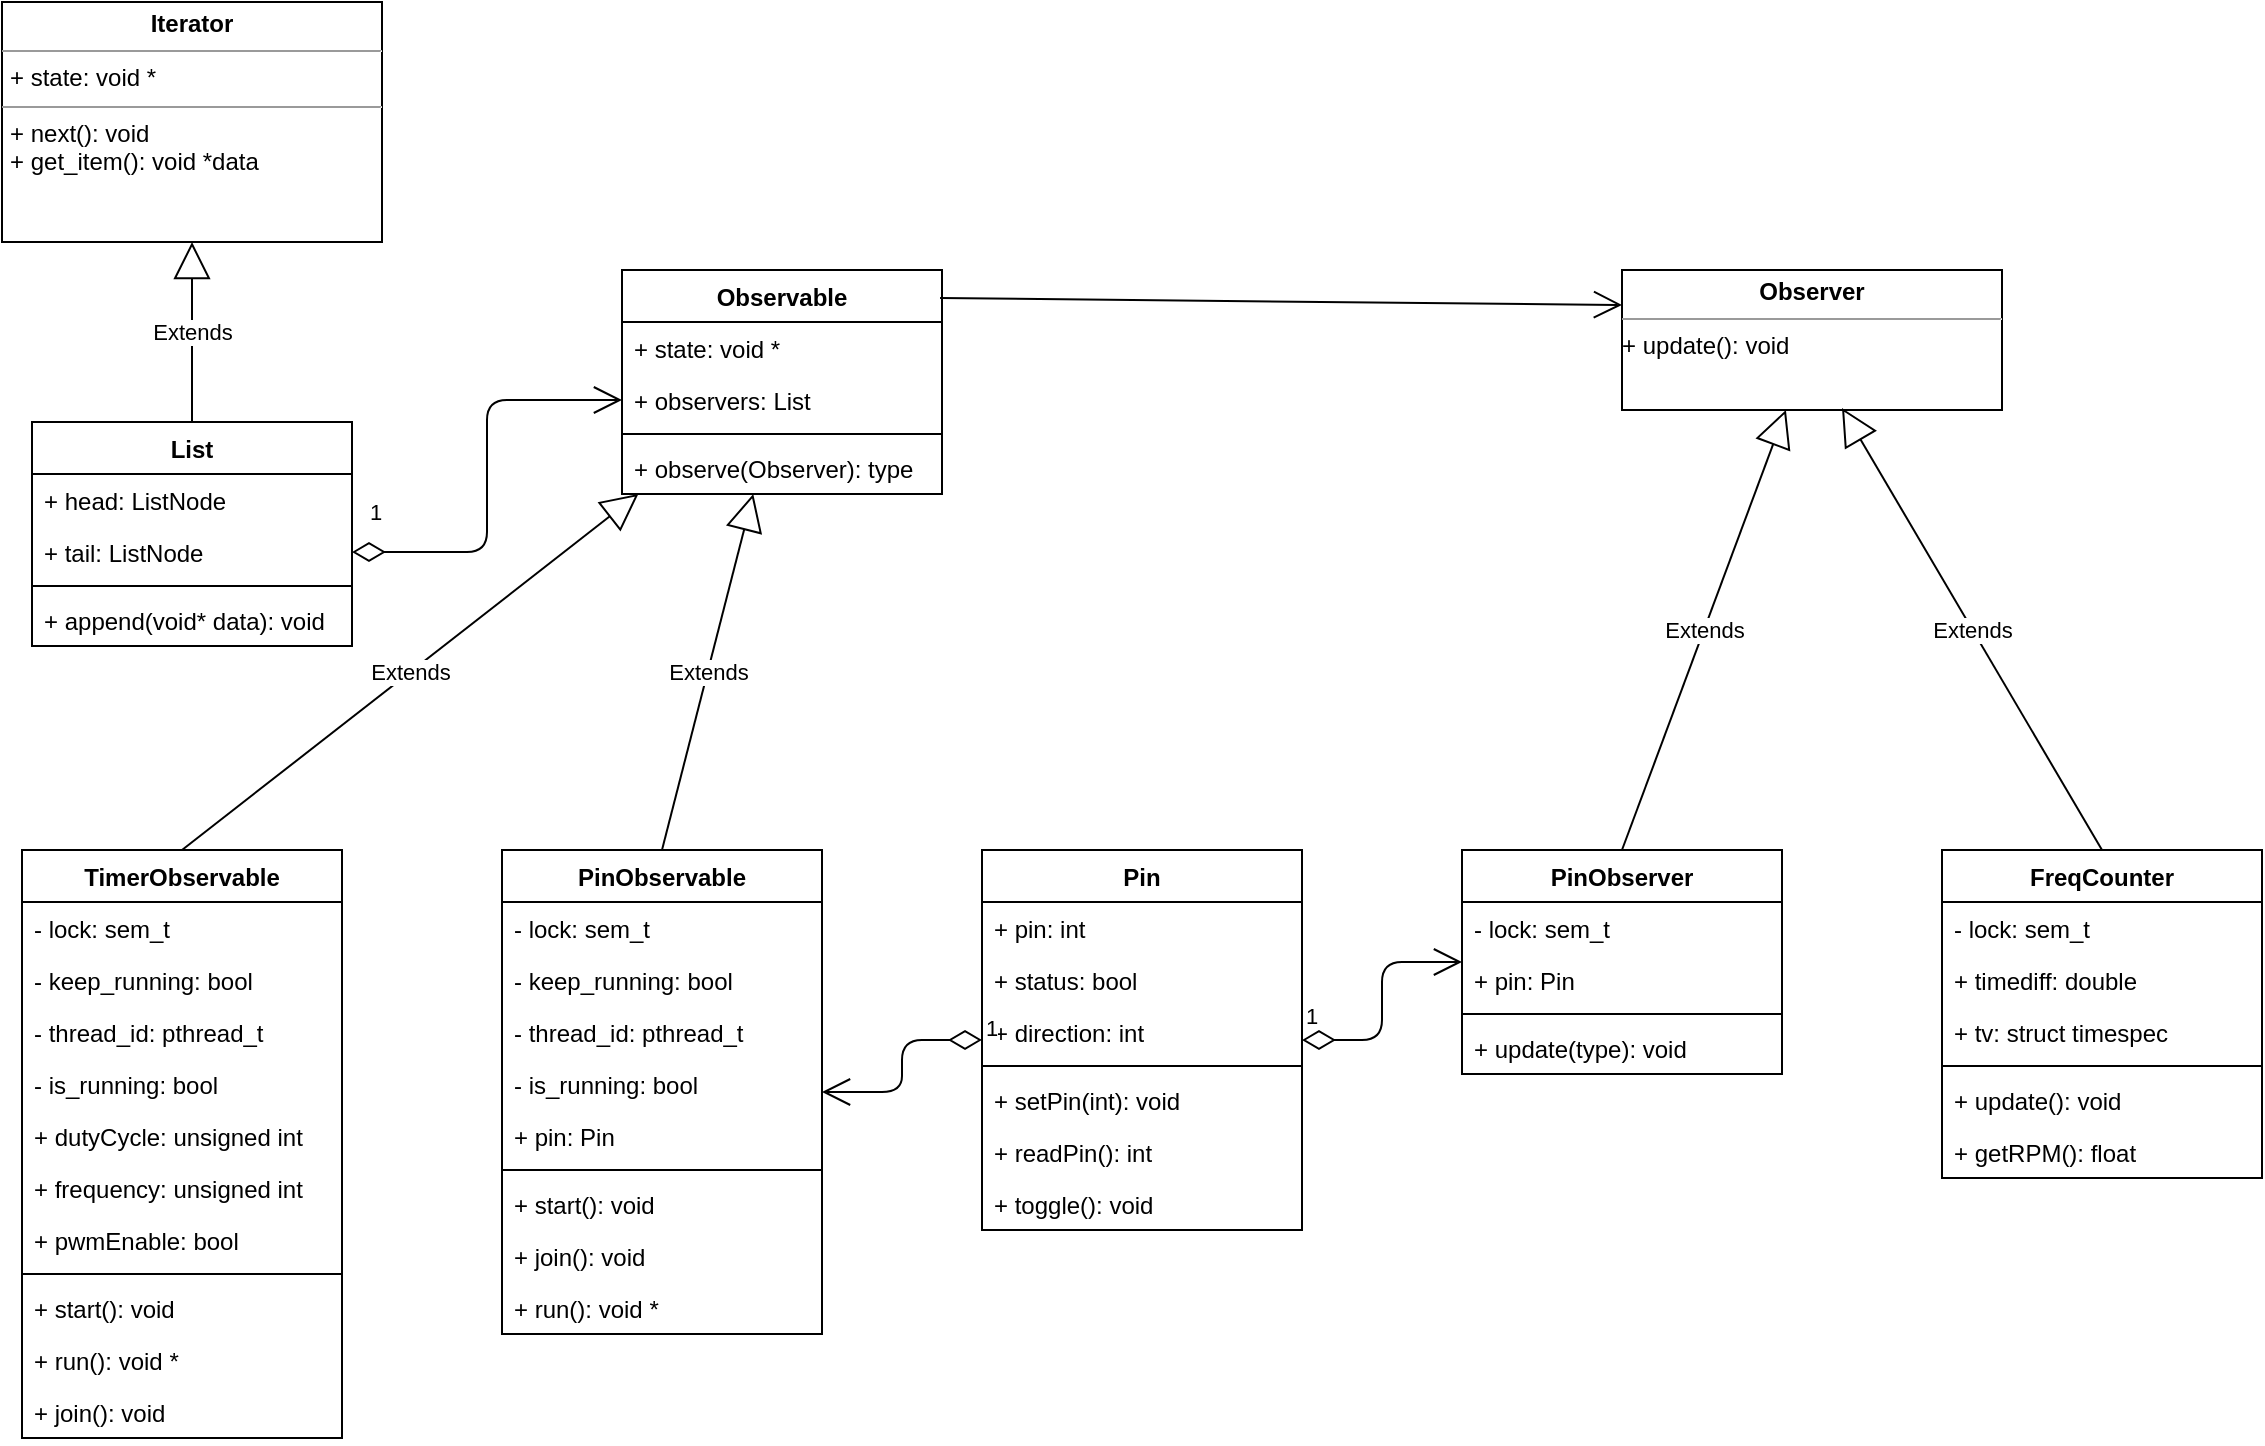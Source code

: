 <mxfile version="12.5.1" type="github"><diagram id="LKKA2nVKqiLXG0-1YfPJ" name="Page-1"><mxGraphModel dx="2062" dy="1120" grid="1" gridSize="10" guides="1" tooltips="1" connect="1" arrows="1" fold="1" page="1" pageScale="1" pageWidth="1169" pageHeight="827" math="0" shadow="0"><root><mxCell id="0"/><mxCell id="1" parent="0"/><mxCell id="5d0uOoYbak1IRjwH0xxR-12" value="Observable" style="swimlane;fontStyle=1;align=center;verticalAlign=top;childLayout=stackLayout;horizontal=1;startSize=26;horizontalStack=0;resizeParent=1;resizeParentMax=0;resizeLast=0;collapsible=1;marginBottom=0;" vertex="1" parent="1"><mxGeometry x="340" y="190" width="160" height="112" as="geometry"/></mxCell><mxCell id="5d0uOoYbak1IRjwH0xxR-13" value="+ state: void *" style="text;strokeColor=none;fillColor=none;align=left;verticalAlign=top;spacingLeft=4;spacingRight=4;overflow=hidden;rotatable=0;points=[[0,0.5],[1,0.5]];portConstraint=eastwest;" vertex="1" parent="5d0uOoYbak1IRjwH0xxR-12"><mxGeometry y="26" width="160" height="26" as="geometry"/></mxCell><mxCell id="5d0uOoYbak1IRjwH0xxR-16" value="+ observers: List" style="text;strokeColor=none;fillColor=none;align=left;verticalAlign=top;spacingLeft=4;spacingRight=4;overflow=hidden;rotatable=0;points=[[0,0.5],[1,0.5]];portConstraint=eastwest;" vertex="1" parent="5d0uOoYbak1IRjwH0xxR-12"><mxGeometry y="52" width="160" height="26" as="geometry"/></mxCell><mxCell id="5d0uOoYbak1IRjwH0xxR-14" value="" style="line;strokeWidth=1;fillColor=none;align=left;verticalAlign=middle;spacingTop=-1;spacingLeft=3;spacingRight=3;rotatable=0;labelPosition=right;points=[];portConstraint=eastwest;" vertex="1" parent="5d0uOoYbak1IRjwH0xxR-12"><mxGeometry y="78" width="160" height="8" as="geometry"/></mxCell><mxCell id="5d0uOoYbak1IRjwH0xxR-15" value="+ observe(Observer): type" style="text;strokeColor=none;fillColor=none;align=left;verticalAlign=top;spacingLeft=4;spacingRight=4;overflow=hidden;rotatable=0;points=[[0,0.5],[1,0.5]];portConstraint=eastwest;" vertex="1" parent="5d0uOoYbak1IRjwH0xxR-12"><mxGeometry y="86" width="160" height="26" as="geometry"/></mxCell><mxCell id="5d0uOoYbak1IRjwH0xxR-17" value="&lt;p style=&quot;margin: 0px ; margin-top: 4px ; text-align: center&quot;&gt;&lt;b&gt;Iterator&lt;/b&gt;&lt;/p&gt;&lt;hr size=&quot;1&quot;&gt;&lt;p style=&quot;margin: 0px ; margin-left: 4px&quot;&gt;+ state: void *&lt;br&gt;&lt;/p&gt;&lt;hr size=&quot;1&quot;&gt;&lt;p style=&quot;margin: 0px ; margin-left: 4px&quot;&gt;+ next(): void&lt;br&gt;+ get_item(): void *data&lt;br&gt;&lt;/p&gt;" style="verticalAlign=top;align=left;overflow=fill;fontSize=12;fontFamily=Helvetica;html=1;" vertex="1" parent="1"><mxGeometry x="30" y="56" width="190" height="120" as="geometry"/></mxCell><mxCell id="5d0uOoYbak1IRjwH0xxR-18" value="TimerObservable" style="swimlane;fontStyle=1;align=center;verticalAlign=top;childLayout=stackLayout;horizontal=1;startSize=26;horizontalStack=0;resizeParent=1;resizeParentMax=0;resizeLast=0;collapsible=1;marginBottom=0;" vertex="1" parent="1"><mxGeometry x="40" y="480" width="160" height="294" as="geometry"><mxRectangle x="310" y="500" width="130" height="26" as="alternateBounds"/></mxGeometry></mxCell><mxCell id="5d0uOoYbak1IRjwH0xxR-98" value="- lock: sem_t" style="text;strokeColor=none;fillColor=none;align=left;verticalAlign=top;spacingLeft=4;spacingRight=4;overflow=hidden;rotatable=0;points=[[0,0.5],[1,0.5]];portConstraint=eastwest;" vertex="1" parent="5d0uOoYbak1IRjwH0xxR-18"><mxGeometry y="26" width="160" height="26" as="geometry"/></mxCell><mxCell id="5d0uOoYbak1IRjwH0xxR-99" value="- keep_running: bool" style="text;strokeColor=none;fillColor=none;align=left;verticalAlign=top;spacingLeft=4;spacingRight=4;overflow=hidden;rotatable=0;points=[[0,0.5],[1,0.5]];portConstraint=eastwest;" vertex="1" parent="5d0uOoYbak1IRjwH0xxR-18"><mxGeometry y="52" width="160" height="26" as="geometry"/></mxCell><mxCell id="5d0uOoYbak1IRjwH0xxR-101" value="- thread_id: pthread_t" style="text;strokeColor=none;fillColor=none;align=left;verticalAlign=top;spacingLeft=4;spacingRight=4;overflow=hidden;rotatable=0;points=[[0,0.5],[1,0.5]];portConstraint=eastwest;" vertex="1" parent="5d0uOoYbak1IRjwH0xxR-18"><mxGeometry y="78" width="160" height="26" as="geometry"/></mxCell><mxCell id="5d0uOoYbak1IRjwH0xxR-100" value="- is_running: bool" style="text;strokeColor=none;fillColor=none;align=left;verticalAlign=top;spacingLeft=4;spacingRight=4;overflow=hidden;rotatable=0;points=[[0,0.5],[1,0.5]];portConstraint=eastwest;" vertex="1" parent="5d0uOoYbak1IRjwH0xxR-18"><mxGeometry y="104" width="160" height="26" as="geometry"/></mxCell><mxCell id="5d0uOoYbak1IRjwH0xxR-19" value="+ dutyCycle: unsigned int" style="text;strokeColor=none;fillColor=none;align=left;verticalAlign=top;spacingLeft=4;spacingRight=4;overflow=hidden;rotatable=0;points=[[0,0.5],[1,0.5]];portConstraint=eastwest;" vertex="1" parent="5d0uOoYbak1IRjwH0xxR-18"><mxGeometry y="130" width="160" height="26" as="geometry"/></mxCell><mxCell id="5d0uOoYbak1IRjwH0xxR-20" value="+ frequency: unsigned int" style="text;strokeColor=none;fillColor=none;align=left;verticalAlign=top;spacingLeft=4;spacingRight=4;overflow=hidden;rotatable=0;points=[[0,0.5],[1,0.5]];portConstraint=eastwest;" vertex="1" parent="5d0uOoYbak1IRjwH0xxR-18"><mxGeometry y="156" width="160" height="26" as="geometry"/></mxCell><mxCell id="5d0uOoYbak1IRjwH0xxR-106" value="+ pwmEnable: bool" style="text;strokeColor=none;fillColor=none;align=left;verticalAlign=top;spacingLeft=4;spacingRight=4;overflow=hidden;rotatable=0;points=[[0,0.5],[1,0.5]];portConstraint=eastwest;" vertex="1" parent="5d0uOoYbak1IRjwH0xxR-18"><mxGeometry y="182" width="160" height="26" as="geometry"/></mxCell><mxCell id="5d0uOoYbak1IRjwH0xxR-21" value="" style="line;strokeWidth=1;fillColor=none;align=left;verticalAlign=middle;spacingTop=-1;spacingLeft=3;spacingRight=3;rotatable=0;labelPosition=right;points=[];portConstraint=eastwest;" vertex="1" parent="5d0uOoYbak1IRjwH0xxR-18"><mxGeometry y="208" width="160" height="8" as="geometry"/></mxCell><mxCell id="5d0uOoYbak1IRjwH0xxR-22" value="+ start(): void" style="text;strokeColor=none;fillColor=none;align=left;verticalAlign=top;spacingLeft=4;spacingRight=4;overflow=hidden;rotatable=0;points=[[0,0.5],[1,0.5]];portConstraint=eastwest;" vertex="1" parent="5d0uOoYbak1IRjwH0xxR-18"><mxGeometry y="216" width="160" height="26" as="geometry"/></mxCell><mxCell id="5d0uOoYbak1IRjwH0xxR-108" value="+ run(): void *" style="text;strokeColor=none;fillColor=none;align=left;verticalAlign=top;spacingLeft=4;spacingRight=4;overflow=hidden;rotatable=0;points=[[0,0.5],[1,0.5]];portConstraint=eastwest;" vertex="1" parent="5d0uOoYbak1IRjwH0xxR-18"><mxGeometry y="242" width="160" height="26" as="geometry"/></mxCell><mxCell id="5d0uOoYbak1IRjwH0xxR-107" value="+ join(): void" style="text;strokeColor=none;fillColor=none;align=left;verticalAlign=top;spacingLeft=4;spacingRight=4;overflow=hidden;rotatable=0;points=[[0,0.5],[1,0.5]];portConstraint=eastwest;" vertex="1" parent="5d0uOoYbak1IRjwH0xxR-18"><mxGeometry y="268" width="160" height="26" as="geometry"/></mxCell><mxCell id="5d0uOoYbak1IRjwH0xxR-23" value="PinObservable" style="swimlane;fontStyle=1;align=center;verticalAlign=top;childLayout=stackLayout;horizontal=1;startSize=26;horizontalStack=0;resizeParent=1;resizeParentMax=0;resizeLast=0;collapsible=1;marginBottom=0;" vertex="1" parent="1"><mxGeometry x="280" y="480" width="160" height="242" as="geometry"/></mxCell><mxCell id="5d0uOoYbak1IRjwH0xxR-102" value="- lock: sem_t" style="text;strokeColor=none;fillColor=none;align=left;verticalAlign=top;spacingLeft=4;spacingRight=4;overflow=hidden;rotatable=0;points=[[0,0.5],[1,0.5]];portConstraint=eastwest;" vertex="1" parent="5d0uOoYbak1IRjwH0xxR-23"><mxGeometry y="26" width="160" height="26" as="geometry"/></mxCell><mxCell id="5d0uOoYbak1IRjwH0xxR-103" value="- keep_running: bool" style="text;strokeColor=none;fillColor=none;align=left;verticalAlign=top;spacingLeft=4;spacingRight=4;overflow=hidden;rotatable=0;points=[[0,0.5],[1,0.5]];portConstraint=eastwest;" vertex="1" parent="5d0uOoYbak1IRjwH0xxR-23"><mxGeometry y="52" width="160" height="26" as="geometry"/></mxCell><mxCell id="5d0uOoYbak1IRjwH0xxR-105" value="- thread_id: pthread_t" style="text;strokeColor=none;fillColor=none;align=left;verticalAlign=top;spacingLeft=4;spacingRight=4;overflow=hidden;rotatable=0;points=[[0,0.5],[1,0.5]];portConstraint=eastwest;" vertex="1" parent="5d0uOoYbak1IRjwH0xxR-23"><mxGeometry y="78" width="160" height="26" as="geometry"/></mxCell><mxCell id="5d0uOoYbak1IRjwH0xxR-104" value="- is_running: bool" style="text;strokeColor=none;fillColor=none;align=left;verticalAlign=top;spacingLeft=4;spacingRight=4;overflow=hidden;rotatable=0;points=[[0,0.5],[1,0.5]];portConstraint=eastwest;" vertex="1" parent="5d0uOoYbak1IRjwH0xxR-23"><mxGeometry y="104" width="160" height="26" as="geometry"/></mxCell><mxCell id="5d0uOoYbak1IRjwH0xxR-24" value="+ pin: Pin" style="text;strokeColor=none;fillColor=none;align=left;verticalAlign=top;spacingLeft=4;spacingRight=4;overflow=hidden;rotatable=0;points=[[0,0.5],[1,0.5]];portConstraint=eastwest;" vertex="1" parent="5d0uOoYbak1IRjwH0xxR-23"><mxGeometry y="130" width="160" height="26" as="geometry"/></mxCell><mxCell id="5d0uOoYbak1IRjwH0xxR-26" value="" style="line;strokeWidth=1;fillColor=none;align=left;verticalAlign=middle;spacingTop=-1;spacingLeft=3;spacingRight=3;rotatable=0;labelPosition=right;points=[];portConstraint=eastwest;" vertex="1" parent="5d0uOoYbak1IRjwH0xxR-23"><mxGeometry y="156" width="160" height="8" as="geometry"/></mxCell><mxCell id="5d0uOoYbak1IRjwH0xxR-109" value="+ start(): void" style="text;strokeColor=none;fillColor=none;align=left;verticalAlign=top;spacingLeft=4;spacingRight=4;overflow=hidden;rotatable=0;points=[[0,0.5],[1,0.5]];portConstraint=eastwest;" vertex="1" parent="5d0uOoYbak1IRjwH0xxR-23"><mxGeometry y="164" width="160" height="26" as="geometry"/></mxCell><mxCell id="5d0uOoYbak1IRjwH0xxR-111" value="+ join(): void" style="text;strokeColor=none;fillColor=none;align=left;verticalAlign=top;spacingLeft=4;spacingRight=4;overflow=hidden;rotatable=0;points=[[0,0.5],[1,0.5]];portConstraint=eastwest;" vertex="1" parent="5d0uOoYbak1IRjwH0xxR-23"><mxGeometry y="190" width="160" height="26" as="geometry"/></mxCell><mxCell id="5d0uOoYbak1IRjwH0xxR-110" value="+ run(): void *" style="text;strokeColor=none;fillColor=none;align=left;verticalAlign=top;spacingLeft=4;spacingRight=4;overflow=hidden;rotatable=0;points=[[0,0.5],[1,0.5]];portConstraint=eastwest;" vertex="1" parent="5d0uOoYbak1IRjwH0xxR-23"><mxGeometry y="216" width="160" height="26" as="geometry"/></mxCell><mxCell id="5d0uOoYbak1IRjwH0xxR-28" value="Extends" style="endArrow=block;endSize=16;endFill=0;html=1;exitX=0.5;exitY=0;exitDx=0;exitDy=0;" edge="1" parent="1" source="5d0uOoYbak1IRjwH0xxR-18" target="5d0uOoYbak1IRjwH0xxR-12"><mxGeometry width="160" relative="1" as="geometry"><mxPoint x="205" y="616" as="sourcePoint"/><mxPoint x="438" y="416" as="targetPoint"/></mxGeometry></mxCell><mxCell id="5d0uOoYbak1IRjwH0xxR-29" value="Extends" style="endArrow=block;endSize=16;endFill=0;html=1;exitX=0.5;exitY=0;exitDx=0;exitDy=0;" edge="1" parent="1" source="5d0uOoYbak1IRjwH0xxR-23" target="5d0uOoYbak1IRjwH0xxR-12"><mxGeometry width="160" relative="1" as="geometry"><mxPoint x="295" y="486" as="sourcePoint"/><mxPoint x="425" y="466" as="targetPoint"/></mxGeometry></mxCell><mxCell id="5d0uOoYbak1IRjwH0xxR-30" value="1" style="endArrow=open;html=1;endSize=12;startArrow=diamondThin;startSize=14;startFill=0;edgeStyle=orthogonalEdgeStyle;align=left;verticalAlign=bottom;entryX=0;entryY=0.5;entryDx=0;entryDy=0;exitX=1;exitY=0.5;exitDx=0;exitDy=0;" edge="1" parent="1" source="5d0uOoYbak1IRjwH0xxR-33" target="5d0uOoYbak1IRjwH0xxR-16"><mxGeometry x="-0.933" y="11" relative="1" as="geometry"><mxPoint x="225" y="298.5" as="sourcePoint"/><mxPoint x="330" y="298.5" as="targetPoint"/><mxPoint as="offset"/></mxGeometry></mxCell><mxCell id="5d0uOoYbak1IRjwH0xxR-32" value="List" style="swimlane;fontStyle=1;align=center;verticalAlign=top;childLayout=stackLayout;horizontal=1;startSize=26;horizontalStack=0;resizeParent=1;resizeParentMax=0;resizeLast=0;collapsible=1;marginBottom=0;" vertex="1" parent="1"><mxGeometry x="45" y="266" width="160" height="112" as="geometry"/></mxCell><mxCell id="5d0uOoYbak1IRjwH0xxR-38" value="+ head: ListNode" style="text;strokeColor=none;fillColor=none;align=left;verticalAlign=top;spacingLeft=4;spacingRight=4;overflow=hidden;rotatable=0;points=[[0,0.5],[1,0.5]];portConstraint=eastwest;" vertex="1" parent="5d0uOoYbak1IRjwH0xxR-32"><mxGeometry y="26" width="160" height="26" as="geometry"/></mxCell><mxCell id="5d0uOoYbak1IRjwH0xxR-33" value="+ tail: ListNode" style="text;strokeColor=none;fillColor=none;align=left;verticalAlign=top;spacingLeft=4;spacingRight=4;overflow=hidden;rotatable=0;points=[[0,0.5],[1,0.5]];portConstraint=eastwest;" vertex="1" parent="5d0uOoYbak1IRjwH0xxR-32"><mxGeometry y="52" width="160" height="26" as="geometry"/></mxCell><mxCell id="5d0uOoYbak1IRjwH0xxR-34" value="" style="line;strokeWidth=1;fillColor=none;align=left;verticalAlign=middle;spacingTop=-1;spacingLeft=3;spacingRight=3;rotatable=0;labelPosition=right;points=[];portConstraint=eastwest;" vertex="1" parent="5d0uOoYbak1IRjwH0xxR-32"><mxGeometry y="78" width="160" height="8" as="geometry"/></mxCell><mxCell id="5d0uOoYbak1IRjwH0xxR-35" value="+ append(void* data): void" style="text;strokeColor=none;fillColor=none;align=left;verticalAlign=top;spacingLeft=4;spacingRight=4;overflow=hidden;rotatable=0;points=[[0,0.5],[1,0.5]];portConstraint=eastwest;" vertex="1" parent="5d0uOoYbak1IRjwH0xxR-32"><mxGeometry y="86" width="160" height="26" as="geometry"/></mxCell><mxCell id="5d0uOoYbak1IRjwH0xxR-112" value="Pin" style="swimlane;fontStyle=1;align=center;verticalAlign=top;childLayout=stackLayout;horizontal=1;startSize=26;horizontalStack=0;resizeParent=1;resizeParentMax=0;resizeLast=0;collapsible=1;marginBottom=0;" vertex="1" parent="1"><mxGeometry x="520" y="480" width="160" height="190" as="geometry"/></mxCell><mxCell id="5d0uOoYbak1IRjwH0xxR-113" value="+ pin: int" style="text;strokeColor=none;fillColor=none;align=left;verticalAlign=top;spacingLeft=4;spacingRight=4;overflow=hidden;rotatable=0;points=[[0,0.5],[1,0.5]];portConstraint=eastwest;" vertex="1" parent="5d0uOoYbak1IRjwH0xxR-112"><mxGeometry y="26" width="160" height="26" as="geometry"/></mxCell><mxCell id="5d0uOoYbak1IRjwH0xxR-116" value="+ status: bool" style="text;strokeColor=none;fillColor=none;align=left;verticalAlign=top;spacingLeft=4;spacingRight=4;overflow=hidden;rotatable=0;points=[[0,0.5],[1,0.5]];portConstraint=eastwest;" vertex="1" parent="5d0uOoYbak1IRjwH0xxR-112"><mxGeometry y="52" width="160" height="26" as="geometry"/></mxCell><mxCell id="5d0uOoYbak1IRjwH0xxR-117" value="+ direction: int" style="text;strokeColor=none;fillColor=none;align=left;verticalAlign=top;spacingLeft=4;spacingRight=4;overflow=hidden;rotatable=0;points=[[0,0.5],[1,0.5]];portConstraint=eastwest;" vertex="1" parent="5d0uOoYbak1IRjwH0xxR-112"><mxGeometry y="78" width="160" height="26" as="geometry"/></mxCell><mxCell id="5d0uOoYbak1IRjwH0xxR-114" value="" style="line;strokeWidth=1;fillColor=none;align=left;verticalAlign=middle;spacingTop=-1;spacingLeft=3;spacingRight=3;rotatable=0;labelPosition=right;points=[];portConstraint=eastwest;" vertex="1" parent="5d0uOoYbak1IRjwH0xxR-112"><mxGeometry y="104" width="160" height="8" as="geometry"/></mxCell><mxCell id="5d0uOoYbak1IRjwH0xxR-115" value="+ setPin(int): void" style="text;strokeColor=none;fillColor=none;align=left;verticalAlign=top;spacingLeft=4;spacingRight=4;overflow=hidden;rotatable=0;points=[[0,0.5],[1,0.5]];portConstraint=eastwest;" vertex="1" parent="5d0uOoYbak1IRjwH0xxR-112"><mxGeometry y="112" width="160" height="26" as="geometry"/></mxCell><mxCell id="5d0uOoYbak1IRjwH0xxR-118" value="+ readPin(): int" style="text;strokeColor=none;fillColor=none;align=left;verticalAlign=top;spacingLeft=4;spacingRight=4;overflow=hidden;rotatable=0;points=[[0,0.5],[1,0.5]];portConstraint=eastwest;" vertex="1" parent="5d0uOoYbak1IRjwH0xxR-112"><mxGeometry y="138" width="160" height="26" as="geometry"/></mxCell><mxCell id="5d0uOoYbak1IRjwH0xxR-119" value="+ toggle(): void" style="text;strokeColor=none;fillColor=none;align=left;verticalAlign=top;spacingLeft=4;spacingRight=4;overflow=hidden;rotatable=0;points=[[0,0.5],[1,0.5]];portConstraint=eastwest;" vertex="1" parent="5d0uOoYbak1IRjwH0xxR-112"><mxGeometry y="164" width="160" height="26" as="geometry"/></mxCell><mxCell id="5d0uOoYbak1IRjwH0xxR-120" value="1" style="endArrow=open;html=1;endSize=12;startArrow=diamondThin;startSize=14;startFill=0;edgeStyle=orthogonalEdgeStyle;align=left;verticalAlign=bottom;entryX=1;entryY=0.5;entryDx=0;entryDy=0;" edge="1" parent="1" source="5d0uOoYbak1IRjwH0xxR-112" target="5d0uOoYbak1IRjwH0xxR-23"><mxGeometry x="-1" y="3" relative="1" as="geometry"><mxPoint x="545" y="464" as="sourcePoint"/><mxPoint x="695" y="464" as="targetPoint"/></mxGeometry></mxCell><mxCell id="5d0uOoYbak1IRjwH0xxR-140" value="PinObserver" style="swimlane;fontStyle=1;align=center;verticalAlign=top;childLayout=stackLayout;horizontal=1;startSize=26;horizontalStack=0;resizeParent=1;resizeParentMax=0;resizeLast=0;collapsible=1;marginBottom=0;" vertex="1" parent="1"><mxGeometry x="760" y="480" width="160" height="112" as="geometry"/></mxCell><mxCell id="5d0uOoYbak1IRjwH0xxR-141" value="- lock: sem_t" style="text;strokeColor=none;fillColor=none;align=left;verticalAlign=top;spacingLeft=4;spacingRight=4;overflow=hidden;rotatable=0;points=[[0,0.5],[1,0.5]];portConstraint=eastwest;" vertex="1" parent="5d0uOoYbak1IRjwH0xxR-140"><mxGeometry y="26" width="160" height="26" as="geometry"/></mxCell><mxCell id="5d0uOoYbak1IRjwH0xxR-161" value="+ pin: Pin" style="text;strokeColor=none;fillColor=none;align=left;verticalAlign=top;spacingLeft=4;spacingRight=4;overflow=hidden;rotatable=0;points=[[0,0.5],[1,0.5]];portConstraint=eastwest;" vertex="1" parent="5d0uOoYbak1IRjwH0xxR-140"><mxGeometry y="52" width="160" height="26" as="geometry"/></mxCell><mxCell id="5d0uOoYbak1IRjwH0xxR-142" value="" style="line;strokeWidth=1;fillColor=none;align=left;verticalAlign=middle;spacingTop=-1;spacingLeft=3;spacingRight=3;rotatable=0;labelPosition=right;points=[];portConstraint=eastwest;" vertex="1" parent="5d0uOoYbak1IRjwH0xxR-140"><mxGeometry y="78" width="160" height="8" as="geometry"/></mxCell><mxCell id="5d0uOoYbak1IRjwH0xxR-143" value="+ update(type): void" style="text;strokeColor=none;fillColor=none;align=left;verticalAlign=top;spacingLeft=4;spacingRight=4;overflow=hidden;rotatable=0;points=[[0,0.5],[1,0.5]];portConstraint=eastwest;" vertex="1" parent="5d0uOoYbak1IRjwH0xxR-140"><mxGeometry y="86" width="160" height="26" as="geometry"/></mxCell><mxCell id="5d0uOoYbak1IRjwH0xxR-144" value="FreqCounter" style="swimlane;fontStyle=1;align=center;verticalAlign=top;childLayout=stackLayout;horizontal=1;startSize=26;horizontalStack=0;resizeParent=1;resizeParentMax=0;resizeLast=0;collapsible=1;marginBottom=0;" vertex="1" parent="1"><mxGeometry x="1000" y="480" width="160" height="164" as="geometry"/></mxCell><mxCell id="5d0uOoYbak1IRjwH0xxR-145" value="- lock: sem_t" style="text;strokeColor=none;fillColor=none;align=left;verticalAlign=top;spacingLeft=4;spacingRight=4;overflow=hidden;rotatable=0;points=[[0,0.5],[1,0.5]];portConstraint=eastwest;" vertex="1" parent="5d0uOoYbak1IRjwH0xxR-144"><mxGeometry y="26" width="160" height="26" as="geometry"/></mxCell><mxCell id="5d0uOoYbak1IRjwH0xxR-163" value="+ timediff: double" style="text;strokeColor=none;fillColor=none;align=left;verticalAlign=top;spacingLeft=4;spacingRight=4;overflow=hidden;rotatable=0;points=[[0,0.5],[1,0.5]];portConstraint=eastwest;" vertex="1" parent="5d0uOoYbak1IRjwH0xxR-144"><mxGeometry y="52" width="160" height="26" as="geometry"/></mxCell><mxCell id="5d0uOoYbak1IRjwH0xxR-164" value="+ tv: struct timespec" style="text;strokeColor=none;fillColor=none;align=left;verticalAlign=top;spacingLeft=4;spacingRight=4;overflow=hidden;rotatable=0;points=[[0,0.5],[1,0.5]];portConstraint=eastwest;" vertex="1" parent="5d0uOoYbak1IRjwH0xxR-144"><mxGeometry y="78" width="160" height="26" as="geometry"/></mxCell><mxCell id="5d0uOoYbak1IRjwH0xxR-146" value="" style="line;strokeWidth=1;fillColor=none;align=left;verticalAlign=middle;spacingTop=-1;spacingLeft=3;spacingRight=3;rotatable=0;labelPosition=right;points=[];portConstraint=eastwest;" vertex="1" parent="5d0uOoYbak1IRjwH0xxR-144"><mxGeometry y="104" width="160" height="8" as="geometry"/></mxCell><mxCell id="5d0uOoYbak1IRjwH0xxR-147" value="+ update(): void" style="text;strokeColor=none;fillColor=none;align=left;verticalAlign=top;spacingLeft=4;spacingRight=4;overflow=hidden;rotatable=0;points=[[0,0.5],[1,0.5]];portConstraint=eastwest;" vertex="1" parent="5d0uOoYbak1IRjwH0xxR-144"><mxGeometry y="112" width="160" height="26" as="geometry"/></mxCell><mxCell id="5d0uOoYbak1IRjwH0xxR-165" value="+ getRPM(): float" style="text;strokeColor=none;fillColor=none;align=left;verticalAlign=top;spacingLeft=4;spacingRight=4;overflow=hidden;rotatable=0;points=[[0,0.5],[1,0.5]];portConstraint=eastwest;" vertex="1" parent="5d0uOoYbak1IRjwH0xxR-144"><mxGeometry y="138" width="160" height="26" as="geometry"/></mxCell><mxCell id="5d0uOoYbak1IRjwH0xxR-149" value="&lt;p style=&quot;margin: 0px ; margin-top: 4px ; text-align: center&quot;&gt;&lt;b&gt;Observer&lt;/b&gt;&lt;/p&gt;&lt;hr size=&quot;1&quot;&gt;+ update(): void" style="verticalAlign=top;align=left;overflow=fill;fontSize=12;fontFamily=Helvetica;html=1;" vertex="1" parent="1"><mxGeometry x="840" y="190" width="190" height="70" as="geometry"/></mxCell><mxCell id="5d0uOoYbak1IRjwH0xxR-150" value="" style="endArrow=open;endFill=1;endSize=12;html=1;entryX=0;entryY=0.25;entryDx=0;entryDy=0;exitX=0.994;exitY=0.125;exitDx=0;exitDy=0;exitPerimeter=0;" edge="1" parent="1" source="5d0uOoYbak1IRjwH0xxR-12" target="5d0uOoYbak1IRjwH0xxR-149"><mxGeometry width="160" relative="1" as="geometry"><mxPoint x="590" y="225" as="sourcePoint"/><mxPoint x="664" y="210" as="targetPoint"/></mxGeometry></mxCell><mxCell id="5d0uOoYbak1IRjwH0xxR-151" value="1" style="endArrow=open;html=1;endSize=12;startArrow=diamondThin;startSize=14;startFill=0;edgeStyle=orthogonalEdgeStyle;align=left;verticalAlign=bottom;" edge="1" parent="1" source="5d0uOoYbak1IRjwH0xxR-112" target="5d0uOoYbak1IRjwH0xxR-140"><mxGeometry x="-1" y="3" relative="1" as="geometry"><mxPoint x="740" y="627" as="sourcePoint"/><mxPoint x="840" y="626.5" as="targetPoint"/></mxGeometry></mxCell><mxCell id="5d0uOoYbak1IRjwH0xxR-154" value="Extends" style="endArrow=block;endSize=16;endFill=0;html=1;exitX=0.5;exitY=0;exitDx=0;exitDy=0;" edge="1" parent="1" source="5d0uOoYbak1IRjwH0xxR-140" target="5d0uOoYbak1IRjwH0xxR-149"><mxGeometry width="160" relative="1" as="geometry"><mxPoint x="840" y="468" as="sourcePoint"/><mxPoint x="885.641" y="290" as="targetPoint"/></mxGeometry></mxCell><mxCell id="5d0uOoYbak1IRjwH0xxR-155" value="Extends" style="endArrow=block;endSize=16;endFill=0;html=1;exitX=0.5;exitY=0;exitDx=0;exitDy=0;entryX=0.579;entryY=0.986;entryDx=0;entryDy=0;entryPerimeter=0;" edge="1" parent="1" source="5d0uOoYbak1IRjwH0xxR-144" target="5d0uOoYbak1IRjwH0xxR-149"><mxGeometry width="160" relative="1" as="geometry"><mxPoint x="1020" y="458" as="sourcePoint"/><mxPoint x="1065.641" y="280" as="targetPoint"/></mxGeometry></mxCell><mxCell id="5d0uOoYbak1IRjwH0xxR-156" value="Extends" style="endArrow=block;endSize=16;endFill=0;html=1;exitX=0.5;exitY=0;exitDx=0;exitDy=0;entryX=0.5;entryY=1;entryDx=0;entryDy=0;" edge="1" parent="1" source="5d0uOoYbak1IRjwH0xxR-32" target="5d0uOoYbak1IRjwH0xxR-17"><mxGeometry width="160" relative="1" as="geometry"><mxPoint x="250" y="278" as="sourcePoint"/><mxPoint x="295.641" y="100" as="targetPoint"/></mxGeometry></mxCell></root></mxGraphModel></diagram></mxfile>
